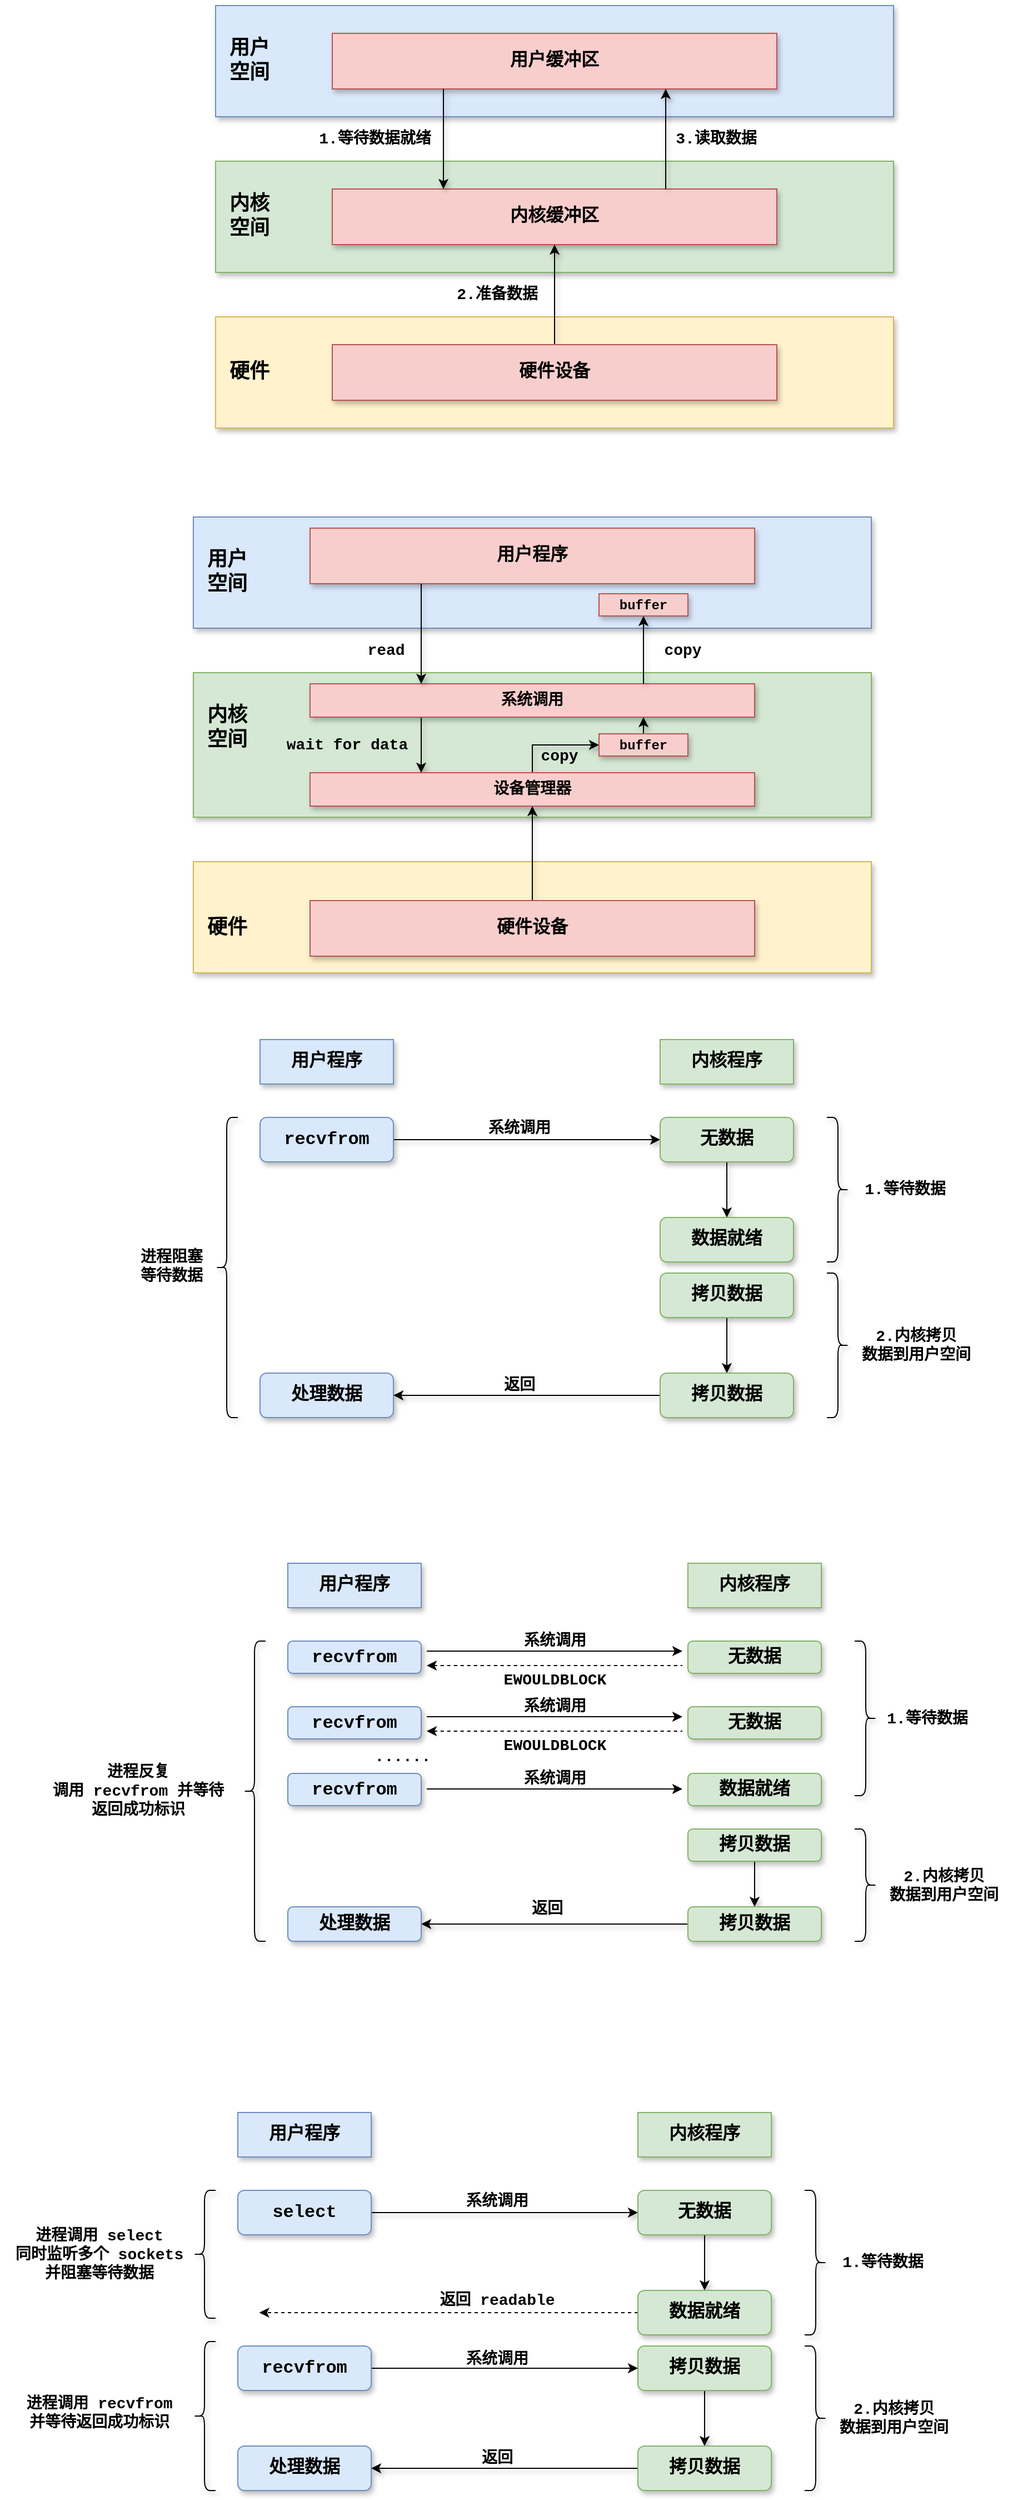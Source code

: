 <mxfile version="22.1.18" type="github">
  <diagram name="第 1 页" id="cC_8CLEbr-v7J0dyYEAU">
    <mxGraphModel dx="1377" dy="573" grid="0" gridSize="10" guides="1" tooltips="1" connect="1" arrows="1" fold="1" page="0" pageScale="1" pageWidth="827" pageHeight="1169" math="0" shadow="0">
      <root>
        <mxCell id="0" />
        <mxCell id="1" parent="0" />
        <mxCell id="Dbk5JtiBEJD0yRrXssco-1" value="" style="rounded=0;whiteSpace=wrap;html=1;fillColor=#dae8fc;strokeColor=#6c8ebf;shadow=1;" parent="1" vertex="1">
          <mxGeometry x="50" y="50" width="610" height="100" as="geometry" />
        </mxCell>
        <mxCell id="Dbk5JtiBEJD0yRrXssco-2" value="&lt;b&gt;&lt;font style=&quot;font-size: 18px;&quot; face=&quot;Courier New&quot;&gt;用户&lt;br&gt;空间&lt;/font&gt;&lt;/b&gt;" style="text;html=1;align=center;verticalAlign=middle;resizable=0;points=[];autosize=1;strokeColor=none;fillColor=none;shadow=1;" parent="1" vertex="1">
          <mxGeometry x="50" y="70" width="60" height="60" as="geometry" />
        </mxCell>
        <mxCell id="Dbk5JtiBEJD0yRrXssco-3" value="&lt;b&gt;&lt;font style=&quot;font-size: 16px;&quot; face=&quot;Courier New&quot;&gt;用户缓冲区&lt;/font&gt;&lt;/b&gt;" style="rounded=0;whiteSpace=wrap;html=1;fillColor=#f8cecc;strokeColor=#b85450;shadow=1;" parent="1" vertex="1">
          <mxGeometry x="155" y="75" width="400" height="50" as="geometry" />
        </mxCell>
        <mxCell id="Dbk5JtiBEJD0yRrXssco-4" value="" style="rounded=0;whiteSpace=wrap;html=1;fillColor=#d5e8d4;strokeColor=#82b366;shadow=1;" parent="1" vertex="1">
          <mxGeometry x="50" y="190" width="610" height="100" as="geometry" />
        </mxCell>
        <mxCell id="Dbk5JtiBEJD0yRrXssco-5" value="&lt;b&gt;&lt;font style=&quot;font-size: 18px;&quot; face=&quot;Courier New&quot;&gt;内核&lt;br&gt;空间&lt;/font&gt;&lt;/b&gt;" style="text;html=1;align=center;verticalAlign=middle;resizable=0;points=[];autosize=1;strokeColor=none;fillColor=none;shadow=1;" parent="1" vertex="1">
          <mxGeometry x="50" y="210" width="60" height="60" as="geometry" />
        </mxCell>
        <mxCell id="Dbk5JtiBEJD0yRrXssco-6" value="&lt;b&gt;&lt;font style=&quot;font-size: 16px;&quot; face=&quot;Courier New&quot;&gt;内核缓冲区&lt;/font&gt;&lt;/b&gt;" style="rounded=0;whiteSpace=wrap;html=1;fillColor=#f8cecc;strokeColor=#b85450;shadow=1;" parent="1" vertex="1">
          <mxGeometry x="155" y="215" width="400" height="50" as="geometry" />
        </mxCell>
        <mxCell id="Dbk5JtiBEJD0yRrXssco-8" value="" style="rounded=0;whiteSpace=wrap;html=1;fillColor=#fff2cc;strokeColor=#d6b656;shadow=1;" parent="1" vertex="1">
          <mxGeometry x="50" y="330" width="610" height="100" as="geometry" />
        </mxCell>
        <mxCell id="Dbk5JtiBEJD0yRrXssco-9" value="&lt;font face=&quot;Courier New&quot;&gt;&lt;span style=&quot;font-size: 18px;&quot;&gt;&lt;b&gt;硬件&lt;/b&gt;&lt;/span&gt;&lt;/font&gt;" style="text;html=1;align=center;verticalAlign=middle;resizable=0;points=[];autosize=1;strokeColor=none;fillColor=none;shadow=1;" parent="1" vertex="1">
          <mxGeometry x="50" y="360" width="60" height="40" as="geometry" />
        </mxCell>
        <mxCell id="Dbk5JtiBEJD0yRrXssco-15" style="edgeStyle=orthogonalEdgeStyle;rounded=0;orthogonalLoop=1;jettySize=auto;html=1;entryX=0.5;entryY=1;entryDx=0;entryDy=0;shadow=1;" parent="1" source="Dbk5JtiBEJD0yRrXssco-10" target="Dbk5JtiBEJD0yRrXssco-6" edge="1">
          <mxGeometry relative="1" as="geometry" />
        </mxCell>
        <mxCell id="Dbk5JtiBEJD0yRrXssco-10" value="&lt;font face=&quot;Courier New&quot;&gt;&lt;span style=&quot;font-size: 16px;&quot;&gt;&lt;b&gt;硬件设备&lt;/b&gt;&lt;/span&gt;&lt;/font&gt;" style="rounded=0;whiteSpace=wrap;html=1;fillColor=#f8cecc;strokeColor=#b85450;shadow=1;" parent="1" vertex="1">
          <mxGeometry x="155" y="355" width="400" height="50" as="geometry" />
        </mxCell>
        <mxCell id="Dbk5JtiBEJD0yRrXssco-13" value="" style="endArrow=classic;html=1;rounded=0;exitX=0.25;exitY=1;exitDx=0;exitDy=0;entryX=0.25;entryY=0;entryDx=0;entryDy=0;shadow=1;" parent="1" source="Dbk5JtiBEJD0yRrXssco-3" target="Dbk5JtiBEJD0yRrXssco-6" edge="1">
          <mxGeometry width="50" height="50" relative="1" as="geometry">
            <mxPoint x="390" y="320" as="sourcePoint" />
            <mxPoint x="440" y="270" as="targetPoint" />
          </mxGeometry>
        </mxCell>
        <mxCell id="Dbk5JtiBEJD0yRrXssco-14" value="&lt;font size=&quot;1&quot; face=&quot;Courier New&quot;&gt;&lt;b style=&quot;font-size: 14px;&quot;&gt;1.等待数据就绪&lt;/b&gt;&lt;/font&gt;" style="text;html=1;align=center;verticalAlign=middle;resizable=0;points=[];autosize=1;strokeColor=none;fillColor=none;shadow=1;" parent="1" vertex="1">
          <mxGeometry x="133" y="155" width="120" height="30" as="geometry" />
        </mxCell>
        <mxCell id="Dbk5JtiBEJD0yRrXssco-16" value="&lt;font size=&quot;1&quot; face=&quot;Courier New&quot;&gt;&lt;b style=&quot;font-size: 14px;&quot;&gt;2.准备数据&lt;/b&gt;&lt;/font&gt;" style="text;html=1;align=center;verticalAlign=middle;resizable=0;points=[];autosize=1;strokeColor=none;fillColor=none;shadow=1;" parent="1" vertex="1">
          <mxGeometry x="253" y="295" width="100" height="30" as="geometry" />
        </mxCell>
        <mxCell id="Dbk5JtiBEJD0yRrXssco-17" value="" style="endArrow=classic;html=1;rounded=0;exitX=0.75;exitY=0;exitDx=0;exitDy=0;entryX=0.75;entryY=1;entryDx=0;entryDy=0;shadow=1;" parent="1" source="Dbk5JtiBEJD0yRrXssco-6" target="Dbk5JtiBEJD0yRrXssco-3" edge="1">
          <mxGeometry width="50" height="50" relative="1" as="geometry">
            <mxPoint x="390" y="320" as="sourcePoint" />
            <mxPoint x="440" y="270" as="targetPoint" />
          </mxGeometry>
        </mxCell>
        <mxCell id="Dbk5JtiBEJD0yRrXssco-18" value="&lt;font size=&quot;1&quot; face=&quot;Courier New&quot;&gt;&lt;b style=&quot;font-size: 14px;&quot;&gt;3.读取数据&lt;/b&gt;&lt;/font&gt;" style="text;html=1;align=center;verticalAlign=middle;resizable=0;points=[];autosize=1;strokeColor=none;fillColor=none;shadow=1;" parent="1" vertex="1">
          <mxGeometry x="450" y="155" width="100" height="30" as="geometry" />
        </mxCell>
        <mxCell id="Dbk5JtiBEJD0yRrXssco-19" value="" style="rounded=0;whiteSpace=wrap;html=1;fillColor=#dae8fc;strokeColor=#6c8ebf;shadow=1;" parent="1" vertex="1">
          <mxGeometry x="30" y="510" width="610" height="100" as="geometry" />
        </mxCell>
        <mxCell id="Dbk5JtiBEJD0yRrXssco-20" value="&lt;b&gt;&lt;font style=&quot;font-size: 18px;&quot; face=&quot;Courier New&quot;&gt;用户&lt;br&gt;空间&lt;/font&gt;&lt;/b&gt;" style="text;html=1;align=center;verticalAlign=middle;resizable=0;points=[];autosize=1;strokeColor=none;fillColor=none;shadow=1;" parent="1" vertex="1">
          <mxGeometry x="30" y="530" width="60" height="60" as="geometry" />
        </mxCell>
        <mxCell id="Dbk5JtiBEJD0yRrXssco-21" value="&lt;font face=&quot;Courier New&quot;&gt;&lt;span style=&quot;font-size: 16px;&quot;&gt;&lt;b&gt;用户程序&lt;/b&gt;&lt;/span&gt;&lt;/font&gt;" style="rounded=0;whiteSpace=wrap;html=1;fillColor=#f8cecc;strokeColor=#b85450;shadow=1;" parent="1" vertex="1">
          <mxGeometry x="135" y="520" width="400" height="50" as="geometry" />
        </mxCell>
        <mxCell id="Dbk5JtiBEJD0yRrXssco-22" value="" style="rounded=0;whiteSpace=wrap;html=1;fillColor=#d5e8d4;strokeColor=#82b366;shadow=1;" parent="1" vertex="1">
          <mxGeometry x="30" y="650" width="610" height="130" as="geometry" />
        </mxCell>
        <mxCell id="Dbk5JtiBEJD0yRrXssco-23" value="&lt;b&gt;&lt;font style=&quot;font-size: 18px;&quot; face=&quot;Courier New&quot;&gt;内核&lt;br&gt;空间&lt;/font&gt;&lt;/b&gt;" style="text;html=1;align=center;verticalAlign=middle;resizable=0;points=[];autosize=1;strokeColor=none;fillColor=none;shadow=1;" parent="1" vertex="1">
          <mxGeometry x="30" y="670" width="60" height="60" as="geometry" />
        </mxCell>
        <mxCell id="Dbk5JtiBEJD0yRrXssco-42" style="edgeStyle=orthogonalEdgeStyle;rounded=0;orthogonalLoop=1;jettySize=auto;html=1;exitX=0.25;exitY=1;exitDx=0;exitDy=0;entryX=0.25;entryY=0;entryDx=0;entryDy=0;shadow=1;" parent="1" source="Dbk5JtiBEJD0yRrXssco-24" target="Dbk5JtiBEJD0yRrXssco-35" edge="1">
          <mxGeometry relative="1" as="geometry" />
        </mxCell>
        <mxCell id="Dbk5JtiBEJD0yRrXssco-24" value="&lt;p style=&quot;line-height: 100%;&quot;&gt;&lt;font size=&quot;1&quot; face=&quot;Courier New&quot;&gt;&lt;b style=&quot;font-size: 14px;&quot;&gt;系统调用&lt;/b&gt;&lt;/font&gt;&lt;/p&gt;" style="rounded=0;whiteSpace=wrap;html=1;fillColor=#f8cecc;strokeColor=#b85450;shadow=1;align=center;" parent="1" vertex="1">
          <mxGeometry x="135" y="660" width="400" height="30" as="geometry" />
        </mxCell>
        <mxCell id="Dbk5JtiBEJD0yRrXssco-25" value="" style="rounded=0;whiteSpace=wrap;html=1;fillColor=#fff2cc;strokeColor=#d6b656;shadow=1;" parent="1" vertex="1">
          <mxGeometry x="30" y="820" width="610" height="100" as="geometry" />
        </mxCell>
        <mxCell id="Dbk5JtiBEJD0yRrXssco-26" value="&lt;font face=&quot;Courier New&quot;&gt;&lt;span style=&quot;font-size: 18px;&quot;&gt;&lt;b&gt;硬件&lt;/b&gt;&lt;/span&gt;&lt;/font&gt;" style="text;html=1;align=center;verticalAlign=middle;resizable=0;points=[];autosize=1;strokeColor=none;fillColor=none;shadow=1;" parent="1" vertex="1">
          <mxGeometry x="30" y="860" width="60" height="40" as="geometry" />
        </mxCell>
        <mxCell id="Dbk5JtiBEJD0yRrXssco-44" style="edgeStyle=orthogonalEdgeStyle;rounded=0;orthogonalLoop=1;jettySize=auto;html=1;entryX=0.5;entryY=1;entryDx=0;entryDy=0;shadow=1;" parent="1" source="Dbk5JtiBEJD0yRrXssco-28" target="Dbk5JtiBEJD0yRrXssco-35" edge="1">
          <mxGeometry relative="1" as="geometry" />
        </mxCell>
        <mxCell id="Dbk5JtiBEJD0yRrXssco-28" value="&lt;font face=&quot;Courier New&quot;&gt;&lt;span style=&quot;font-size: 16px;&quot;&gt;&lt;b&gt;硬件设备&lt;/b&gt;&lt;/span&gt;&lt;/font&gt;" style="rounded=0;whiteSpace=wrap;html=1;fillColor=#f8cecc;strokeColor=#b85450;shadow=1;" parent="1" vertex="1">
          <mxGeometry x="135" y="855" width="400" height="50" as="geometry" />
        </mxCell>
        <mxCell id="Dbk5JtiBEJD0yRrXssco-29" value="" style="endArrow=classic;html=1;rounded=0;exitX=0.25;exitY=1;exitDx=0;exitDy=0;entryX=0.25;entryY=0;entryDx=0;entryDy=0;shadow=1;" parent="1" source="Dbk5JtiBEJD0yRrXssco-21" target="Dbk5JtiBEJD0yRrXssco-24" edge="1">
          <mxGeometry width="50" height="50" relative="1" as="geometry">
            <mxPoint x="370" y="780" as="sourcePoint" />
            <mxPoint x="420" y="730" as="targetPoint" />
          </mxGeometry>
        </mxCell>
        <mxCell id="Dbk5JtiBEJD0yRrXssco-30" value="&lt;font face=&quot;Courier New&quot;&gt;&lt;span style=&quot;font-size: 14px;&quot;&gt;&lt;b&gt;read&lt;/b&gt;&lt;/span&gt;&lt;/font&gt;" style="text;html=1;align=center;verticalAlign=middle;resizable=0;points=[];autosize=1;strokeColor=none;fillColor=none;shadow=1;" parent="1" vertex="1">
          <mxGeometry x="173" y="615" width="60" height="30" as="geometry" />
        </mxCell>
        <mxCell id="Dbk5JtiBEJD0yRrXssco-32" value="" style="endArrow=classic;html=1;rounded=0;exitX=0.75;exitY=0;exitDx=0;exitDy=0;shadow=1;entryX=0.5;entryY=1;entryDx=0;entryDy=0;" parent="1" source="Dbk5JtiBEJD0yRrXssco-24" target="Dbk5JtiBEJD0yRrXssco-34" edge="1">
          <mxGeometry width="50" height="50" relative="1" as="geometry">
            <mxPoint x="370" y="780" as="sourcePoint" />
            <mxPoint x="435" y="600" as="targetPoint" />
          </mxGeometry>
        </mxCell>
        <mxCell id="Dbk5JtiBEJD0yRrXssco-33" value="&lt;font size=&quot;1&quot; face=&quot;Courier New&quot;&gt;&lt;b style=&quot;font-size: 14px;&quot;&gt;copy&lt;/b&gt;&lt;/font&gt;" style="text;html=1;align=center;verticalAlign=middle;resizable=0;points=[];autosize=1;strokeColor=none;fillColor=none;shadow=1;" parent="1" vertex="1">
          <mxGeometry x="440" y="615" width="60" height="30" as="geometry" />
        </mxCell>
        <mxCell id="Dbk5JtiBEJD0yRrXssco-34" value="&lt;b&gt;&lt;font face=&quot;Courier New&quot;&gt;buffer&lt;/font&gt;&lt;/b&gt;" style="rounded=0;whiteSpace=wrap;html=1;fillColor=#f8cecc;strokeColor=#b85450;shadow=1;" parent="1" vertex="1">
          <mxGeometry x="395" y="579" width="80" height="20" as="geometry" />
        </mxCell>
        <mxCell id="Dbk5JtiBEJD0yRrXssco-37" style="edgeStyle=orthogonalEdgeStyle;rounded=0;orthogonalLoop=1;jettySize=auto;html=1;entryX=0;entryY=0.5;entryDx=0;entryDy=0;shadow=1;" parent="1" source="Dbk5JtiBEJD0yRrXssco-35" target="Dbk5JtiBEJD0yRrXssco-36" edge="1">
          <mxGeometry relative="1" as="geometry" />
        </mxCell>
        <mxCell id="Dbk5JtiBEJD0yRrXssco-35" value="&lt;p style=&quot;line-height: 100%;&quot;&gt;&lt;font face=&quot;Courier New&quot;&gt;&lt;span style=&quot;font-size: 14px;&quot;&gt;&lt;b&gt;设备管理器&lt;/b&gt;&lt;/span&gt;&lt;/font&gt;&lt;/p&gt;" style="rounded=0;whiteSpace=wrap;html=1;fillColor=#f8cecc;strokeColor=#b85450;shadow=1;align=center;" parent="1" vertex="1">
          <mxGeometry x="135" y="740" width="400" height="30" as="geometry" />
        </mxCell>
        <mxCell id="Dbk5JtiBEJD0yRrXssco-41" style="edgeStyle=orthogonalEdgeStyle;rounded=0;orthogonalLoop=1;jettySize=auto;html=1;entryX=0.75;entryY=1;entryDx=0;entryDy=0;shadow=1;" parent="1" source="Dbk5JtiBEJD0yRrXssco-36" target="Dbk5JtiBEJD0yRrXssco-24" edge="1">
          <mxGeometry relative="1" as="geometry">
            <Array as="points">
              <mxPoint x="440" y="710" />
              <mxPoint x="440" y="710" />
            </Array>
          </mxGeometry>
        </mxCell>
        <mxCell id="Dbk5JtiBEJD0yRrXssco-36" value="&lt;b&gt;&lt;font face=&quot;Courier New&quot;&gt;buffer&lt;/font&gt;&lt;/b&gt;" style="rounded=0;whiteSpace=wrap;html=1;fillColor=#f8cecc;strokeColor=#b85450;shadow=1;" parent="1" vertex="1">
          <mxGeometry x="395" y="705" width="80" height="20" as="geometry" />
        </mxCell>
        <mxCell id="Dbk5JtiBEJD0yRrXssco-38" value="&lt;font size=&quot;1&quot; face=&quot;Courier New&quot;&gt;&lt;b style=&quot;font-size: 14px;&quot;&gt;copy&lt;/b&gt;&lt;/font&gt;" style="text;html=1;align=center;verticalAlign=middle;resizable=0;points=[];autosize=1;strokeColor=none;fillColor=none;shadow=1;" parent="1" vertex="1">
          <mxGeometry x="329" y="710" width="60" height="30" as="geometry" />
        </mxCell>
        <mxCell id="Dbk5JtiBEJD0yRrXssco-43" value="&lt;font face=&quot;Courier New&quot;&gt;&lt;span style=&quot;font-size: 14px;&quot;&gt;&lt;b&gt;wait for data&lt;/b&gt;&lt;/span&gt;&lt;/font&gt;" style="text;html=1;align=center;verticalAlign=middle;resizable=0;points=[];autosize=1;strokeColor=none;fillColor=none;shadow=1;" parent="1" vertex="1">
          <mxGeometry x="103" y="700" width="130" height="30" as="geometry" />
        </mxCell>
        <mxCell id="Dbk5JtiBEJD0yRrXssco-46" value="&lt;b&gt;&lt;font style=&quot;font-size: 16px;&quot; face=&quot;Courier New&quot;&gt;用户程序&lt;/font&gt;&lt;/b&gt;" style="rounded=0;whiteSpace=wrap;html=1;fillColor=#dae8fc;strokeColor=#6c8ebf;shadow=1;" parent="1" vertex="1">
          <mxGeometry x="90" y="980" width="120" height="40" as="geometry" />
        </mxCell>
        <mxCell id="Dbk5JtiBEJD0yRrXssco-47" value="&lt;b&gt;&lt;font style=&quot;font-size: 16px;&quot; face=&quot;Courier New&quot;&gt;内核程序&lt;/font&gt;&lt;/b&gt;" style="rounded=0;whiteSpace=wrap;html=1;fillColor=#d5e8d4;strokeColor=#82b366;shadow=1;" parent="1" vertex="1">
          <mxGeometry x="450" y="980" width="120" height="40" as="geometry" />
        </mxCell>
        <mxCell id="Dbk5JtiBEJD0yRrXssco-50" style="edgeStyle=orthogonalEdgeStyle;rounded=0;orthogonalLoop=1;jettySize=auto;html=1;shadow=1;" parent="1" source="Dbk5JtiBEJD0yRrXssco-48" target="Dbk5JtiBEJD0yRrXssco-49" edge="1">
          <mxGeometry relative="1" as="geometry" />
        </mxCell>
        <mxCell id="Dbk5JtiBEJD0yRrXssco-48" value="&lt;b&gt;&lt;font style=&quot;font-size: 16px;&quot; face=&quot;Courier New&quot;&gt;recvfrom&lt;/font&gt;&lt;/b&gt;" style="rounded=1;whiteSpace=wrap;html=1;fillColor=#dae8fc;strokeColor=#6c8ebf;shadow=1;" parent="1" vertex="1">
          <mxGeometry x="90" y="1050" width="120" height="40" as="geometry" />
        </mxCell>
        <mxCell id="Dbk5JtiBEJD0yRrXssco-53" style="edgeStyle=orthogonalEdgeStyle;rounded=0;orthogonalLoop=1;jettySize=auto;html=1;entryX=0.5;entryY=0;entryDx=0;entryDy=0;shadow=1;" parent="1" source="Dbk5JtiBEJD0yRrXssco-49" target="Dbk5JtiBEJD0yRrXssco-52" edge="1">
          <mxGeometry relative="1" as="geometry" />
        </mxCell>
        <mxCell id="Dbk5JtiBEJD0yRrXssco-49" value="&lt;b&gt;&lt;font style=&quot;font-size: 16px;&quot; face=&quot;Courier New&quot;&gt;无数据&lt;/font&gt;&lt;/b&gt;" style="rounded=1;whiteSpace=wrap;html=1;fillColor=#d5e8d4;strokeColor=#82b366;shadow=1;" parent="1" vertex="1">
          <mxGeometry x="450" y="1050" width="120" height="40" as="geometry" />
        </mxCell>
        <mxCell id="Dbk5JtiBEJD0yRrXssco-51" value="&lt;font size=&quot;1&quot; face=&quot;Courier New&quot;&gt;&lt;b style=&quot;font-size: 14px;&quot;&gt;系统调用&lt;br&gt;&lt;/b&gt;&lt;/font&gt;" style="text;html=1;align=center;verticalAlign=middle;resizable=0;points=[];autosize=1;strokeColor=none;fillColor=none;shadow=1;" parent="1" vertex="1">
          <mxGeometry x="283" y="1045" width="80" height="30" as="geometry" />
        </mxCell>
        <mxCell id="Dbk5JtiBEJD0yRrXssco-52" value="&lt;b&gt;&lt;font style=&quot;font-size: 16px;&quot; face=&quot;Courier New&quot;&gt;数据就绪&lt;/font&gt;&lt;/b&gt;" style="rounded=1;whiteSpace=wrap;html=1;fillColor=#d5e8d4;strokeColor=#82b366;shadow=1;" parent="1" vertex="1">
          <mxGeometry x="450" y="1140" width="120" height="40" as="geometry" />
        </mxCell>
        <mxCell id="Dbk5JtiBEJD0yRrXssco-54" value="" style="shape=curlyBracket;whiteSpace=wrap;html=1;rounded=1;flipH=1;labelPosition=right;verticalLabelPosition=middle;align=left;verticalAlign=middle;shadow=1;" parent="1" vertex="1">
          <mxGeometry x="600" y="1050" width="20" height="130" as="geometry" />
        </mxCell>
        <mxCell id="Dbk5JtiBEJD0yRrXssco-55" value="&lt;font size=&quot;1&quot; face=&quot;Courier New&quot;&gt;&lt;b style=&quot;font-size: 14px;&quot;&gt;1.等待数据&lt;br&gt;&lt;/b&gt;&lt;/font&gt;" style="text;html=1;align=center;verticalAlign=middle;resizable=0;points=[];autosize=1;strokeColor=none;fillColor=none;shadow=1;" parent="1" vertex="1">
          <mxGeometry x="620" y="1100" width="100" height="30" as="geometry" />
        </mxCell>
        <mxCell id="Dbk5JtiBEJD0yRrXssco-58" style="edgeStyle=orthogonalEdgeStyle;rounded=0;orthogonalLoop=1;jettySize=auto;html=1;shadow=1;" parent="1" source="Dbk5JtiBEJD0yRrXssco-56" target="Dbk5JtiBEJD0yRrXssco-57" edge="1">
          <mxGeometry relative="1" as="geometry" />
        </mxCell>
        <mxCell id="Dbk5JtiBEJD0yRrXssco-56" value="&lt;b&gt;&lt;font style=&quot;font-size: 16px;&quot; face=&quot;Courier New&quot;&gt;拷贝数据&lt;/font&gt;&lt;/b&gt;" style="rounded=1;whiteSpace=wrap;html=1;fillColor=#d5e8d4;strokeColor=#82b366;shadow=1;" parent="1" vertex="1">
          <mxGeometry x="450" y="1190" width="120" height="40" as="geometry" />
        </mxCell>
        <mxCell id="Dbk5JtiBEJD0yRrXssco-62" style="edgeStyle=orthogonalEdgeStyle;rounded=0;orthogonalLoop=1;jettySize=auto;html=1;shadow=1;" parent="1" source="Dbk5JtiBEJD0yRrXssco-57" target="Dbk5JtiBEJD0yRrXssco-61" edge="1">
          <mxGeometry relative="1" as="geometry" />
        </mxCell>
        <mxCell id="Dbk5JtiBEJD0yRrXssco-57" value="&lt;b&gt;&lt;font style=&quot;font-size: 16px;&quot; face=&quot;Courier New&quot;&gt;拷贝数据&lt;/font&gt;&lt;/b&gt;" style="rounded=1;whiteSpace=wrap;html=1;fillColor=#d5e8d4;strokeColor=#82b366;shadow=1;" parent="1" vertex="1">
          <mxGeometry x="450" y="1280" width="120" height="40" as="geometry" />
        </mxCell>
        <mxCell id="Dbk5JtiBEJD0yRrXssco-59" value="" style="shape=curlyBracket;whiteSpace=wrap;html=1;rounded=1;flipH=1;labelPosition=right;verticalLabelPosition=middle;align=left;verticalAlign=middle;shadow=1;" parent="1" vertex="1">
          <mxGeometry x="600" y="1190" width="20" height="130" as="geometry" />
        </mxCell>
        <mxCell id="Dbk5JtiBEJD0yRrXssco-60" value="&lt;font size=&quot;1&quot; face=&quot;Courier New&quot;&gt;&lt;b style=&quot;font-size: 14px;&quot;&gt;2.内核拷贝&lt;br&gt;数据到用户空间&lt;br&gt;&lt;/b&gt;&lt;/font&gt;" style="text;html=1;align=center;verticalAlign=middle;resizable=0;points=[];autosize=1;strokeColor=none;fillColor=none;shadow=1;" parent="1" vertex="1">
          <mxGeometry x="620" y="1230" width="120" height="50" as="geometry" />
        </mxCell>
        <mxCell id="Dbk5JtiBEJD0yRrXssco-61" value="&lt;b&gt;&lt;font style=&quot;font-size: 16px;&quot; face=&quot;Courier New&quot;&gt;处理数据&lt;/font&gt;&lt;/b&gt;" style="rounded=1;whiteSpace=wrap;html=1;fillColor=#dae8fc;strokeColor=#6c8ebf;shadow=1;" parent="1" vertex="1">
          <mxGeometry x="90" y="1280" width="120" height="40" as="geometry" />
        </mxCell>
        <mxCell id="Dbk5JtiBEJD0yRrXssco-63" value="&lt;font size=&quot;1&quot; face=&quot;Courier New&quot;&gt;&lt;b style=&quot;font-size: 14px;&quot;&gt;返回&lt;br&gt;&lt;/b&gt;&lt;/font&gt;" style="text;html=1;align=center;verticalAlign=middle;resizable=0;points=[];autosize=1;strokeColor=none;fillColor=none;shadow=1;" parent="1" vertex="1">
          <mxGeometry x="298" y="1276" width="50" height="30" as="geometry" />
        </mxCell>
        <mxCell id="Dbk5JtiBEJD0yRrXssco-64" value="" style="shape=curlyBracket;whiteSpace=wrap;html=1;rounded=1;labelPosition=left;verticalLabelPosition=middle;align=right;verticalAlign=middle;shadow=1;" parent="1" vertex="1">
          <mxGeometry x="50" y="1050" width="20" height="270" as="geometry" />
        </mxCell>
        <mxCell id="Dbk5JtiBEJD0yRrXssco-65" value="&lt;font size=&quot;1&quot; face=&quot;Courier New&quot;&gt;&lt;b style=&quot;font-size: 14px;&quot;&gt;进程阻塞&lt;br&gt;等待数据&lt;br&gt;&lt;/b&gt;&lt;/font&gt;" style="text;html=1;align=center;verticalAlign=middle;resizable=0;points=[];autosize=1;strokeColor=none;fillColor=none;shadow=1;" parent="1" vertex="1">
          <mxGeometry x="-30" y="1159" width="80" height="50" as="geometry" />
        </mxCell>
        <mxCell id="Dbk5JtiBEJD0yRrXssco-67" value="&lt;b&gt;&lt;font style=&quot;font-size: 16px;&quot; face=&quot;Courier New&quot;&gt;用户程序&lt;/font&gt;&lt;/b&gt;" style="rounded=0;whiteSpace=wrap;html=1;fillColor=#dae8fc;strokeColor=#6c8ebf;shadow=1;" parent="1" vertex="1">
          <mxGeometry x="115" y="1451" width="120" height="40" as="geometry" />
        </mxCell>
        <mxCell id="Dbk5JtiBEJD0yRrXssco-68" value="&lt;b&gt;&lt;font style=&quot;font-size: 16px;&quot; face=&quot;Courier New&quot;&gt;内核程序&lt;/font&gt;&lt;/b&gt;" style="rounded=0;whiteSpace=wrap;html=1;fillColor=#d5e8d4;strokeColor=#82b366;shadow=1;" parent="1" vertex="1">
          <mxGeometry x="475" y="1451" width="120" height="40" as="geometry" />
        </mxCell>
        <mxCell id="Dbk5JtiBEJD0yRrXssco-70" value="&lt;b&gt;&lt;font style=&quot;font-size: 16px;&quot; face=&quot;Courier New&quot;&gt;recvfrom&lt;/font&gt;&lt;/b&gt;" style="rounded=1;whiteSpace=wrap;html=1;fillColor=#dae8fc;strokeColor=#6c8ebf;shadow=1;" parent="1" vertex="1">
          <mxGeometry x="115" y="1521" width="120" height="29" as="geometry" />
        </mxCell>
        <mxCell id="Dbk5JtiBEJD0yRrXssco-72" value="&lt;b&gt;&lt;font style=&quot;font-size: 16px;&quot; face=&quot;Courier New&quot;&gt;无数据&lt;/font&gt;&lt;/b&gt;" style="rounded=1;whiteSpace=wrap;html=1;fillColor=#d5e8d4;strokeColor=#82b366;shadow=1;" parent="1" vertex="1">
          <mxGeometry x="475" y="1521" width="120" height="29" as="geometry" />
        </mxCell>
        <mxCell id="Dbk5JtiBEJD0yRrXssco-73" value="&lt;font size=&quot;1&quot; face=&quot;Courier New&quot;&gt;&lt;b style=&quot;font-size: 14px;&quot;&gt;系统调用&lt;br&gt;&lt;/b&gt;&lt;/font&gt;" style="text;html=1;align=center;verticalAlign=middle;resizable=0;points=[];autosize=1;strokeColor=none;fillColor=none;shadow=1;" parent="1" vertex="1">
          <mxGeometry x="315" y="1506" width="80" height="30" as="geometry" />
        </mxCell>
        <mxCell id="Dbk5JtiBEJD0yRrXssco-74" value="&lt;b&gt;&lt;font style=&quot;font-size: 16px;&quot; face=&quot;Courier New&quot;&gt;数据就绪&lt;/font&gt;&lt;/b&gt;" style="rounded=1;whiteSpace=wrap;html=1;fillColor=#d5e8d4;strokeColor=#82b366;shadow=1;" parent="1" vertex="1">
          <mxGeometry x="475" y="1640" width="120" height="29" as="geometry" />
        </mxCell>
        <mxCell id="Dbk5JtiBEJD0yRrXssco-75" value="" style="shape=curlyBracket;whiteSpace=wrap;html=1;rounded=1;flipH=1;labelPosition=right;verticalLabelPosition=middle;align=left;verticalAlign=middle;shadow=1;" parent="1" vertex="1">
          <mxGeometry x="625" y="1521" width="20" height="139" as="geometry" />
        </mxCell>
        <mxCell id="Dbk5JtiBEJD0yRrXssco-76" value="&lt;font size=&quot;1&quot; face=&quot;Courier New&quot;&gt;&lt;b style=&quot;font-size: 14px;&quot;&gt;1.等待数据&lt;br&gt;&lt;/b&gt;&lt;/font&gt;" style="text;html=1;align=center;verticalAlign=middle;resizable=0;points=[];autosize=1;strokeColor=none;fillColor=none;shadow=1;" parent="1" vertex="1">
          <mxGeometry x="640" y="1575.5" width="100" height="30" as="geometry" />
        </mxCell>
        <mxCell id="Dbk5JtiBEJD0yRrXssco-77" style="edgeStyle=orthogonalEdgeStyle;rounded=0;orthogonalLoop=1;jettySize=auto;html=1;shadow=1;" parent="1" source="Dbk5JtiBEJD0yRrXssco-78" target="Dbk5JtiBEJD0yRrXssco-80" edge="1">
          <mxGeometry relative="1" as="geometry" />
        </mxCell>
        <mxCell id="Dbk5JtiBEJD0yRrXssco-78" value="&lt;b&gt;&lt;font style=&quot;font-size: 16px;&quot; face=&quot;Courier New&quot;&gt;拷贝数据&lt;/font&gt;&lt;/b&gt;" style="rounded=1;whiteSpace=wrap;html=1;fillColor=#d5e8d4;strokeColor=#82b366;shadow=1;" parent="1" vertex="1">
          <mxGeometry x="475" y="1690" width="120" height="29" as="geometry" />
        </mxCell>
        <mxCell id="Dbk5JtiBEJD0yRrXssco-79" style="edgeStyle=orthogonalEdgeStyle;rounded=0;orthogonalLoop=1;jettySize=auto;html=1;shadow=1;" parent="1" source="Dbk5JtiBEJD0yRrXssco-80" target="Dbk5JtiBEJD0yRrXssco-83" edge="1">
          <mxGeometry relative="1" as="geometry" />
        </mxCell>
        <mxCell id="Dbk5JtiBEJD0yRrXssco-80" value="&lt;b&gt;&lt;font style=&quot;font-size: 16px;&quot; face=&quot;Courier New&quot;&gt;拷贝数据&lt;/font&gt;&lt;/b&gt;" style="rounded=1;whiteSpace=wrap;html=1;fillColor=#d5e8d4;strokeColor=#82b366;shadow=1;" parent="1" vertex="1">
          <mxGeometry x="475" y="1760" width="120" height="31" as="geometry" />
        </mxCell>
        <mxCell id="Dbk5JtiBEJD0yRrXssco-81" value="" style="shape=curlyBracket;whiteSpace=wrap;html=1;rounded=1;flipH=1;labelPosition=right;verticalLabelPosition=middle;align=left;verticalAlign=middle;shadow=1;" parent="1" vertex="1">
          <mxGeometry x="625" y="1690" width="20" height="101" as="geometry" />
        </mxCell>
        <mxCell id="Dbk5JtiBEJD0yRrXssco-82" value="&lt;font size=&quot;1&quot; face=&quot;Courier New&quot;&gt;&lt;b style=&quot;font-size: 14px;&quot;&gt;2.内核拷贝&lt;br&gt;数据到用户空间&lt;br&gt;&lt;/b&gt;&lt;/font&gt;" style="text;html=1;align=center;verticalAlign=middle;resizable=0;points=[];autosize=1;strokeColor=none;fillColor=none;shadow=1;" parent="1" vertex="1">
          <mxGeometry x="645" y="1715.5" width="120" height="50" as="geometry" />
        </mxCell>
        <mxCell id="Dbk5JtiBEJD0yRrXssco-83" value="&lt;b&gt;&lt;font style=&quot;font-size: 16px;&quot; face=&quot;Courier New&quot;&gt;处理数据&lt;/font&gt;&lt;/b&gt;" style="rounded=1;whiteSpace=wrap;html=1;fillColor=#dae8fc;strokeColor=#6c8ebf;shadow=1;" parent="1" vertex="1">
          <mxGeometry x="115" y="1760" width="120" height="31" as="geometry" />
        </mxCell>
        <mxCell id="Dbk5JtiBEJD0yRrXssco-84" value="&lt;font size=&quot;1&quot; face=&quot;Courier New&quot;&gt;&lt;b style=&quot;font-size: 14px;&quot;&gt;返回&lt;br&gt;&lt;/b&gt;&lt;/font&gt;" style="text;html=1;align=center;verticalAlign=middle;resizable=0;points=[];autosize=1;strokeColor=none;fillColor=none;shadow=1;" parent="1" vertex="1">
          <mxGeometry x="323" y="1747" width="50" height="30" as="geometry" />
        </mxCell>
        <mxCell id="Dbk5JtiBEJD0yRrXssco-85" value="" style="shape=curlyBracket;whiteSpace=wrap;html=1;rounded=1;labelPosition=left;verticalLabelPosition=middle;align=right;verticalAlign=middle;shadow=1;" parent="1" vertex="1">
          <mxGeometry x="75" y="1521" width="20" height="270" as="geometry" />
        </mxCell>
        <mxCell id="Dbk5JtiBEJD0yRrXssco-86" value="&lt;font size=&quot;1&quot; face=&quot;Courier New&quot;&gt;&lt;b style=&quot;font-size: 14px;&quot;&gt;进程反复&lt;br&gt;调用 recvfrom 并等待&lt;br&gt;返回成功标识&lt;br&gt;&lt;/b&gt;&lt;/font&gt;" style="text;html=1;align=center;verticalAlign=middle;resizable=0;points=[];autosize=1;strokeColor=none;fillColor=none;shadow=1;" parent="1" vertex="1">
          <mxGeometry x="-110" y="1626" width="180" height="60" as="geometry" />
        </mxCell>
        <mxCell id="Dbk5JtiBEJD0yRrXssco-87" value="" style="endArrow=classic;html=1;rounded=0;" parent="1" edge="1">
          <mxGeometry width="50" height="50" relative="1" as="geometry">
            <mxPoint x="240" y="1530" as="sourcePoint" />
            <mxPoint x="470" y="1530" as="targetPoint" />
          </mxGeometry>
        </mxCell>
        <mxCell id="Dbk5JtiBEJD0yRrXssco-88" value="" style="endArrow=none;html=1;rounded=0;startArrow=classic;startFill=1;endFill=0;dashed=1;" parent="1" edge="1">
          <mxGeometry width="50" height="50" relative="1" as="geometry">
            <mxPoint x="240" y="1543" as="sourcePoint" />
            <mxPoint x="470" y="1543" as="targetPoint" />
          </mxGeometry>
        </mxCell>
        <mxCell id="Dbk5JtiBEJD0yRrXssco-89" value="&lt;font size=&quot;1&quot; face=&quot;Courier New&quot;&gt;&lt;b style=&quot;font-size: 14px;&quot;&gt;EWOULDBLOCK&lt;br&gt;&lt;/b&gt;&lt;/font&gt;" style="text;html=1;align=center;verticalAlign=middle;resizable=0;points=[];autosize=1;strokeColor=none;fillColor=none;shadow=1;" parent="1" vertex="1">
          <mxGeometry x="295" y="1541" width="120" height="30" as="geometry" />
        </mxCell>
        <mxCell id="Dbk5JtiBEJD0yRrXssco-90" value="&lt;b&gt;&lt;font style=&quot;font-size: 16px;&quot; face=&quot;Courier New&quot;&gt;recvfrom&lt;/font&gt;&lt;/b&gt;" style="rounded=1;whiteSpace=wrap;html=1;fillColor=#dae8fc;strokeColor=#6c8ebf;shadow=1;" parent="1" vertex="1">
          <mxGeometry x="115" y="1580" width="120" height="29" as="geometry" />
        </mxCell>
        <mxCell id="Dbk5JtiBEJD0yRrXssco-91" value="&lt;b&gt;&lt;font style=&quot;font-size: 16px;&quot; face=&quot;Courier New&quot;&gt;无数据&lt;/font&gt;&lt;/b&gt;" style="rounded=1;whiteSpace=wrap;html=1;fillColor=#d5e8d4;strokeColor=#82b366;shadow=1;" parent="1" vertex="1">
          <mxGeometry x="475" y="1580" width="120" height="29" as="geometry" />
        </mxCell>
        <mxCell id="Dbk5JtiBEJD0yRrXssco-92" value="&lt;font size=&quot;1&quot; face=&quot;Courier New&quot;&gt;&lt;b style=&quot;font-size: 14px;&quot;&gt;系统调用&lt;br&gt;&lt;/b&gt;&lt;/font&gt;" style="text;html=1;align=center;verticalAlign=middle;resizable=0;points=[];autosize=1;strokeColor=none;fillColor=none;shadow=1;" parent="1" vertex="1">
          <mxGeometry x="315" y="1565" width="80" height="30" as="geometry" />
        </mxCell>
        <mxCell id="Dbk5JtiBEJD0yRrXssco-93" value="" style="endArrow=classic;html=1;rounded=0;" parent="1" edge="1">
          <mxGeometry width="50" height="50" relative="1" as="geometry">
            <mxPoint x="240" y="1589" as="sourcePoint" />
            <mxPoint x="470" y="1589" as="targetPoint" />
          </mxGeometry>
        </mxCell>
        <mxCell id="Dbk5JtiBEJD0yRrXssco-94" value="" style="endArrow=none;html=1;rounded=0;startArrow=classic;startFill=1;endFill=0;dashed=1;" parent="1" edge="1">
          <mxGeometry width="50" height="50" relative="1" as="geometry">
            <mxPoint x="240" y="1602" as="sourcePoint" />
            <mxPoint x="470" y="1602" as="targetPoint" />
          </mxGeometry>
        </mxCell>
        <mxCell id="Dbk5JtiBEJD0yRrXssco-95" value="&lt;font size=&quot;1&quot; face=&quot;Courier New&quot;&gt;&lt;b style=&quot;font-size: 14px;&quot;&gt;EWOULDBLOCK&lt;br&gt;&lt;/b&gt;&lt;/font&gt;" style="text;html=1;align=center;verticalAlign=middle;resizable=0;points=[];autosize=1;strokeColor=none;fillColor=none;shadow=1;" parent="1" vertex="1">
          <mxGeometry x="295" y="1600" width="120" height="30" as="geometry" />
        </mxCell>
        <mxCell id="Dbk5JtiBEJD0yRrXssco-96" value="&lt;font size=&quot;1&quot; face=&quot;Courier New&quot;&gt;&lt;b style=&quot;font-size: 14px;&quot;&gt;......&lt;br&gt;&lt;/b&gt;&lt;/font&gt;" style="text;html=1;align=center;verticalAlign=middle;resizable=0;points=[];autosize=1;strokeColor=none;fillColor=none;shadow=1;" parent="1" vertex="1">
          <mxGeometry x="183" y="1610" width="70" height="30" as="geometry" />
        </mxCell>
        <mxCell id="Dbk5JtiBEJD0yRrXssco-97" value="&lt;b&gt;&lt;font style=&quot;font-size: 16px;&quot; face=&quot;Courier New&quot;&gt;recvfrom&lt;/font&gt;&lt;/b&gt;" style="rounded=1;whiteSpace=wrap;html=1;fillColor=#dae8fc;strokeColor=#6c8ebf;shadow=1;" parent="1" vertex="1">
          <mxGeometry x="115" y="1640" width="120" height="29" as="geometry" />
        </mxCell>
        <mxCell id="Dbk5JtiBEJD0yRrXssco-98" value="&lt;font size=&quot;1&quot; face=&quot;Courier New&quot;&gt;&lt;b style=&quot;font-size: 14px;&quot;&gt;系统调用&lt;br&gt;&lt;/b&gt;&lt;/font&gt;" style="text;html=1;align=center;verticalAlign=middle;resizable=0;points=[];autosize=1;strokeColor=none;fillColor=none;shadow=1;" parent="1" vertex="1">
          <mxGeometry x="315" y="1630" width="80" height="30" as="geometry" />
        </mxCell>
        <mxCell id="Dbk5JtiBEJD0yRrXssco-99" value="" style="endArrow=classic;html=1;rounded=0;" parent="1" edge="1">
          <mxGeometry width="50" height="50" relative="1" as="geometry">
            <mxPoint x="240" y="1654" as="sourcePoint" />
            <mxPoint x="470" y="1654" as="targetPoint" />
          </mxGeometry>
        </mxCell>
        <mxCell id="jbNMLzzg3nLdM1sr6ygW-1" value="&lt;b&gt;&lt;font style=&quot;font-size: 16px;&quot; face=&quot;Courier New&quot;&gt;用户程序&lt;/font&gt;&lt;/b&gt;" style="rounded=0;whiteSpace=wrap;html=1;fillColor=#dae8fc;strokeColor=#6c8ebf;shadow=1;" vertex="1" parent="1">
          <mxGeometry x="70" y="1945" width="120" height="40" as="geometry" />
        </mxCell>
        <mxCell id="jbNMLzzg3nLdM1sr6ygW-2" value="&lt;b&gt;&lt;font style=&quot;font-size: 16px;&quot; face=&quot;Courier New&quot;&gt;内核程序&lt;/font&gt;&lt;/b&gt;" style="rounded=0;whiteSpace=wrap;html=1;fillColor=#d5e8d4;strokeColor=#82b366;shadow=1;" vertex="1" parent="1">
          <mxGeometry x="430" y="1945" width="120" height="40" as="geometry" />
        </mxCell>
        <mxCell id="jbNMLzzg3nLdM1sr6ygW-3" style="edgeStyle=orthogonalEdgeStyle;rounded=0;orthogonalLoop=1;jettySize=auto;html=1;shadow=1;" edge="1" parent="1" source="jbNMLzzg3nLdM1sr6ygW-4" target="jbNMLzzg3nLdM1sr6ygW-6">
          <mxGeometry relative="1" as="geometry" />
        </mxCell>
        <mxCell id="jbNMLzzg3nLdM1sr6ygW-4" value="&lt;b&gt;&lt;font style=&quot;font-size: 16px;&quot; face=&quot;Courier New&quot;&gt;select&lt;/font&gt;&lt;/b&gt;" style="rounded=1;whiteSpace=wrap;html=1;fillColor=#dae8fc;strokeColor=#6c8ebf;shadow=1;" vertex="1" parent="1">
          <mxGeometry x="70" y="2015" width="120" height="40" as="geometry" />
        </mxCell>
        <mxCell id="jbNMLzzg3nLdM1sr6ygW-5" style="edgeStyle=orthogonalEdgeStyle;rounded=0;orthogonalLoop=1;jettySize=auto;html=1;entryX=0.5;entryY=0;entryDx=0;entryDy=0;shadow=1;" edge="1" parent="1" source="jbNMLzzg3nLdM1sr6ygW-6" target="jbNMLzzg3nLdM1sr6ygW-8">
          <mxGeometry relative="1" as="geometry" />
        </mxCell>
        <mxCell id="jbNMLzzg3nLdM1sr6ygW-6" value="&lt;b&gt;&lt;font style=&quot;font-size: 16px;&quot; face=&quot;Courier New&quot;&gt;无数据&lt;/font&gt;&lt;/b&gt;" style="rounded=1;whiteSpace=wrap;html=1;fillColor=#d5e8d4;strokeColor=#82b366;shadow=1;" vertex="1" parent="1">
          <mxGeometry x="430" y="2015" width="120" height="40" as="geometry" />
        </mxCell>
        <mxCell id="jbNMLzzg3nLdM1sr6ygW-7" value="&lt;font size=&quot;1&quot; face=&quot;Courier New&quot;&gt;&lt;b style=&quot;font-size: 14px;&quot;&gt;系统调用&lt;br&gt;&lt;/b&gt;&lt;/font&gt;" style="text;html=1;align=center;verticalAlign=middle;resizable=0;points=[];autosize=1;strokeColor=none;fillColor=none;shadow=1;" vertex="1" parent="1">
          <mxGeometry x="263" y="2010" width="80" height="30" as="geometry" />
        </mxCell>
        <mxCell id="jbNMLzzg3nLdM1sr6ygW-21" style="edgeStyle=orthogonalEdgeStyle;rounded=0;orthogonalLoop=1;jettySize=auto;html=1;dashed=1;" edge="1" parent="1" source="jbNMLzzg3nLdM1sr6ygW-8">
          <mxGeometry relative="1" as="geometry">
            <mxPoint x="89.286" y="2125" as="targetPoint" />
          </mxGeometry>
        </mxCell>
        <mxCell id="jbNMLzzg3nLdM1sr6ygW-8" value="&lt;b&gt;&lt;font style=&quot;font-size: 16px;&quot; face=&quot;Courier New&quot;&gt;数据就绪&lt;/font&gt;&lt;/b&gt;" style="rounded=1;whiteSpace=wrap;html=1;fillColor=#d5e8d4;strokeColor=#82b366;shadow=1;" vertex="1" parent="1">
          <mxGeometry x="430" y="2105" width="120" height="40" as="geometry" />
        </mxCell>
        <mxCell id="jbNMLzzg3nLdM1sr6ygW-9" value="" style="shape=curlyBracket;whiteSpace=wrap;html=1;rounded=1;flipH=1;labelPosition=right;verticalLabelPosition=middle;align=left;verticalAlign=middle;shadow=1;" vertex="1" parent="1">
          <mxGeometry x="580" y="2015" width="20" height="130" as="geometry" />
        </mxCell>
        <mxCell id="jbNMLzzg3nLdM1sr6ygW-10" value="&lt;font size=&quot;1&quot; face=&quot;Courier New&quot;&gt;&lt;b style=&quot;font-size: 14px;&quot;&gt;1.等待数据&lt;br&gt;&lt;/b&gt;&lt;/font&gt;" style="text;html=1;align=center;verticalAlign=middle;resizable=0;points=[];autosize=1;strokeColor=none;fillColor=none;shadow=1;" vertex="1" parent="1">
          <mxGeometry x="600" y="2065" width="100" height="30" as="geometry" />
        </mxCell>
        <mxCell id="jbNMLzzg3nLdM1sr6ygW-11" style="edgeStyle=orthogonalEdgeStyle;rounded=0;orthogonalLoop=1;jettySize=auto;html=1;shadow=1;" edge="1" parent="1" source="jbNMLzzg3nLdM1sr6ygW-12" target="jbNMLzzg3nLdM1sr6ygW-14">
          <mxGeometry relative="1" as="geometry" />
        </mxCell>
        <mxCell id="jbNMLzzg3nLdM1sr6ygW-12" value="&lt;b&gt;&lt;font style=&quot;font-size: 16px;&quot; face=&quot;Courier New&quot;&gt;拷贝数据&lt;/font&gt;&lt;/b&gt;" style="rounded=1;whiteSpace=wrap;html=1;fillColor=#d5e8d4;strokeColor=#82b366;shadow=1;" vertex="1" parent="1">
          <mxGeometry x="430" y="2155" width="120" height="40" as="geometry" />
        </mxCell>
        <mxCell id="jbNMLzzg3nLdM1sr6ygW-13" style="edgeStyle=orthogonalEdgeStyle;rounded=0;orthogonalLoop=1;jettySize=auto;html=1;shadow=1;" edge="1" parent="1" source="jbNMLzzg3nLdM1sr6ygW-14" target="jbNMLzzg3nLdM1sr6ygW-17">
          <mxGeometry relative="1" as="geometry" />
        </mxCell>
        <mxCell id="jbNMLzzg3nLdM1sr6ygW-14" value="&lt;b&gt;&lt;font style=&quot;font-size: 16px;&quot; face=&quot;Courier New&quot;&gt;拷贝数据&lt;/font&gt;&lt;/b&gt;" style="rounded=1;whiteSpace=wrap;html=1;fillColor=#d5e8d4;strokeColor=#82b366;shadow=1;" vertex="1" parent="1">
          <mxGeometry x="430" y="2245" width="120" height="40" as="geometry" />
        </mxCell>
        <mxCell id="jbNMLzzg3nLdM1sr6ygW-15" value="" style="shape=curlyBracket;whiteSpace=wrap;html=1;rounded=1;flipH=1;labelPosition=right;verticalLabelPosition=middle;align=left;verticalAlign=middle;shadow=1;" vertex="1" parent="1">
          <mxGeometry x="580" y="2155" width="20" height="130" as="geometry" />
        </mxCell>
        <mxCell id="jbNMLzzg3nLdM1sr6ygW-16" value="&lt;font size=&quot;1&quot; face=&quot;Courier New&quot;&gt;&lt;b style=&quot;font-size: 14px;&quot;&gt;2.内核拷贝&lt;br&gt;数据到用户空间&lt;br&gt;&lt;/b&gt;&lt;/font&gt;" style="text;html=1;align=center;verticalAlign=middle;resizable=0;points=[];autosize=1;strokeColor=none;fillColor=none;shadow=1;" vertex="1" parent="1">
          <mxGeometry x="600" y="2195" width="120" height="50" as="geometry" />
        </mxCell>
        <mxCell id="jbNMLzzg3nLdM1sr6ygW-17" value="&lt;b&gt;&lt;font style=&quot;font-size: 16px;&quot; face=&quot;Courier New&quot;&gt;处理数据&lt;/font&gt;&lt;/b&gt;" style="rounded=1;whiteSpace=wrap;html=1;fillColor=#dae8fc;strokeColor=#6c8ebf;shadow=1;" vertex="1" parent="1">
          <mxGeometry x="70" y="2245" width="120" height="40" as="geometry" />
        </mxCell>
        <mxCell id="jbNMLzzg3nLdM1sr6ygW-18" value="&lt;font size=&quot;1&quot; face=&quot;Courier New&quot;&gt;&lt;b style=&quot;font-size: 14px;&quot;&gt;返回&lt;br&gt;&lt;/b&gt;&lt;/font&gt;" style="text;html=1;align=center;verticalAlign=middle;resizable=0;points=[];autosize=1;strokeColor=none;fillColor=none;shadow=1;" vertex="1" parent="1">
          <mxGeometry x="278" y="2241" width="50" height="30" as="geometry" />
        </mxCell>
        <mxCell id="jbNMLzzg3nLdM1sr6ygW-19" value="" style="shape=curlyBracket;whiteSpace=wrap;html=1;rounded=1;labelPosition=left;verticalLabelPosition=middle;align=right;verticalAlign=middle;shadow=1;" vertex="1" parent="1">
          <mxGeometry x="30" y="2015" width="20" height="115" as="geometry" />
        </mxCell>
        <mxCell id="jbNMLzzg3nLdM1sr6ygW-20" value="&lt;font size=&quot;1&quot; face=&quot;Courier New&quot;&gt;&lt;b style=&quot;font-size: 14px;&quot;&gt;进程调用 select&lt;br&gt;同时监听多个 sockets&lt;br&gt;并阻塞等待数据&lt;br&gt;&lt;/b&gt;&lt;/font&gt;" style="text;html=1;align=center;verticalAlign=middle;resizable=0;points=[];autosize=1;strokeColor=none;fillColor=none;shadow=1;" vertex="1" parent="1">
          <mxGeometry x="-140" y="2042.5" width="170" height="60" as="geometry" />
        </mxCell>
        <mxCell id="jbNMLzzg3nLdM1sr6ygW-22" value="&lt;font size=&quot;1&quot; face=&quot;Courier New&quot;&gt;&lt;b style=&quot;font-size: 14px;&quot;&gt;返回 readable&lt;br&gt;&lt;/b&gt;&lt;/font&gt;" style="text;html=1;align=center;verticalAlign=middle;resizable=0;points=[];autosize=1;strokeColor=none;fillColor=none;shadow=1;" vertex="1" parent="1">
          <mxGeometry x="242" y="2099" width="122" height="29" as="geometry" />
        </mxCell>
        <mxCell id="jbNMLzzg3nLdM1sr6ygW-25" style="edgeStyle=orthogonalEdgeStyle;rounded=0;orthogonalLoop=1;jettySize=auto;html=1;" edge="1" parent="1" source="jbNMLzzg3nLdM1sr6ygW-24" target="jbNMLzzg3nLdM1sr6ygW-12">
          <mxGeometry relative="1" as="geometry" />
        </mxCell>
        <mxCell id="jbNMLzzg3nLdM1sr6ygW-24" value="&lt;b&gt;&lt;font style=&quot;font-size: 16px;&quot; face=&quot;Courier New&quot;&gt;recvfrom&lt;/font&gt;&lt;/b&gt;" style="rounded=1;whiteSpace=wrap;html=1;fillColor=#dae8fc;strokeColor=#6c8ebf;shadow=1;" vertex="1" parent="1">
          <mxGeometry x="70" y="2155" width="120" height="40" as="geometry" />
        </mxCell>
        <mxCell id="jbNMLzzg3nLdM1sr6ygW-26" value="&lt;font size=&quot;1&quot; face=&quot;Courier New&quot;&gt;&lt;b style=&quot;font-size: 14px;&quot;&gt;系统调用&lt;br&gt;&lt;/b&gt;&lt;/font&gt;" style="text;html=1;align=center;verticalAlign=middle;resizable=0;points=[];autosize=1;strokeColor=none;fillColor=none;shadow=1;" vertex="1" parent="1">
          <mxGeometry x="263" y="2152" width="80" height="30" as="geometry" />
        </mxCell>
        <mxCell id="jbNMLzzg3nLdM1sr6ygW-29" value="&lt;font size=&quot;1&quot; face=&quot;Courier New&quot;&gt;&lt;b style=&quot;font-size: 14px;&quot;&gt;进程调用 recvfrom &lt;br&gt;并等待返回成功标识&lt;br&gt;&lt;/b&gt;&lt;/font&gt;" style="text;html=1;align=center;verticalAlign=middle;resizable=0;points=[];autosize=1;strokeColor=none;fillColor=none;shadow=1;" vertex="1" parent="1">
          <mxGeometry x="-135" y="2190" width="160" height="50" as="geometry" />
        </mxCell>
        <mxCell id="jbNMLzzg3nLdM1sr6ygW-30" value="" style="shape=curlyBracket;whiteSpace=wrap;html=1;rounded=1;labelPosition=left;verticalLabelPosition=middle;align=right;verticalAlign=middle;shadow=1;" vertex="1" parent="1">
          <mxGeometry x="30" y="2151" width="20" height="134" as="geometry" />
        </mxCell>
      </root>
    </mxGraphModel>
  </diagram>
</mxfile>
